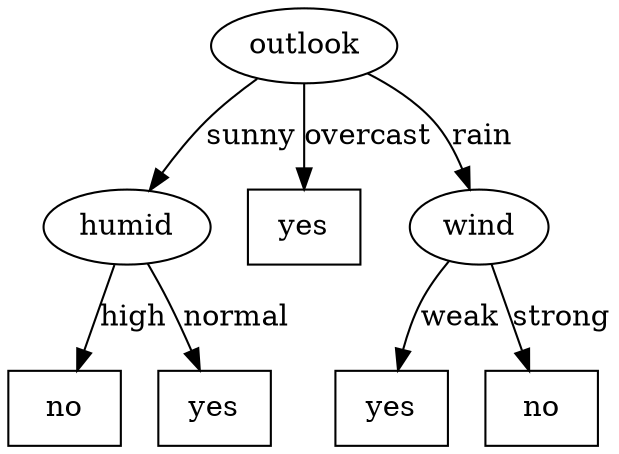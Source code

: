 digraph tree {1[label="outlook"];
1->2[label="sunny"];
2[label="humid"];
2->3[label="high"];
3[label="no", shape="box"];
2->4[label="normal"];
4[label="yes", shape="box"];
1->5[label="overcast"];
5[label="yes", shape="box"];
1->6[label="rain"];
6[label="wind"];
6->7[label="weak"];
7[label="yes", shape="box"];
6->8[label="strong"];
8[label="no", shape="box"];
}